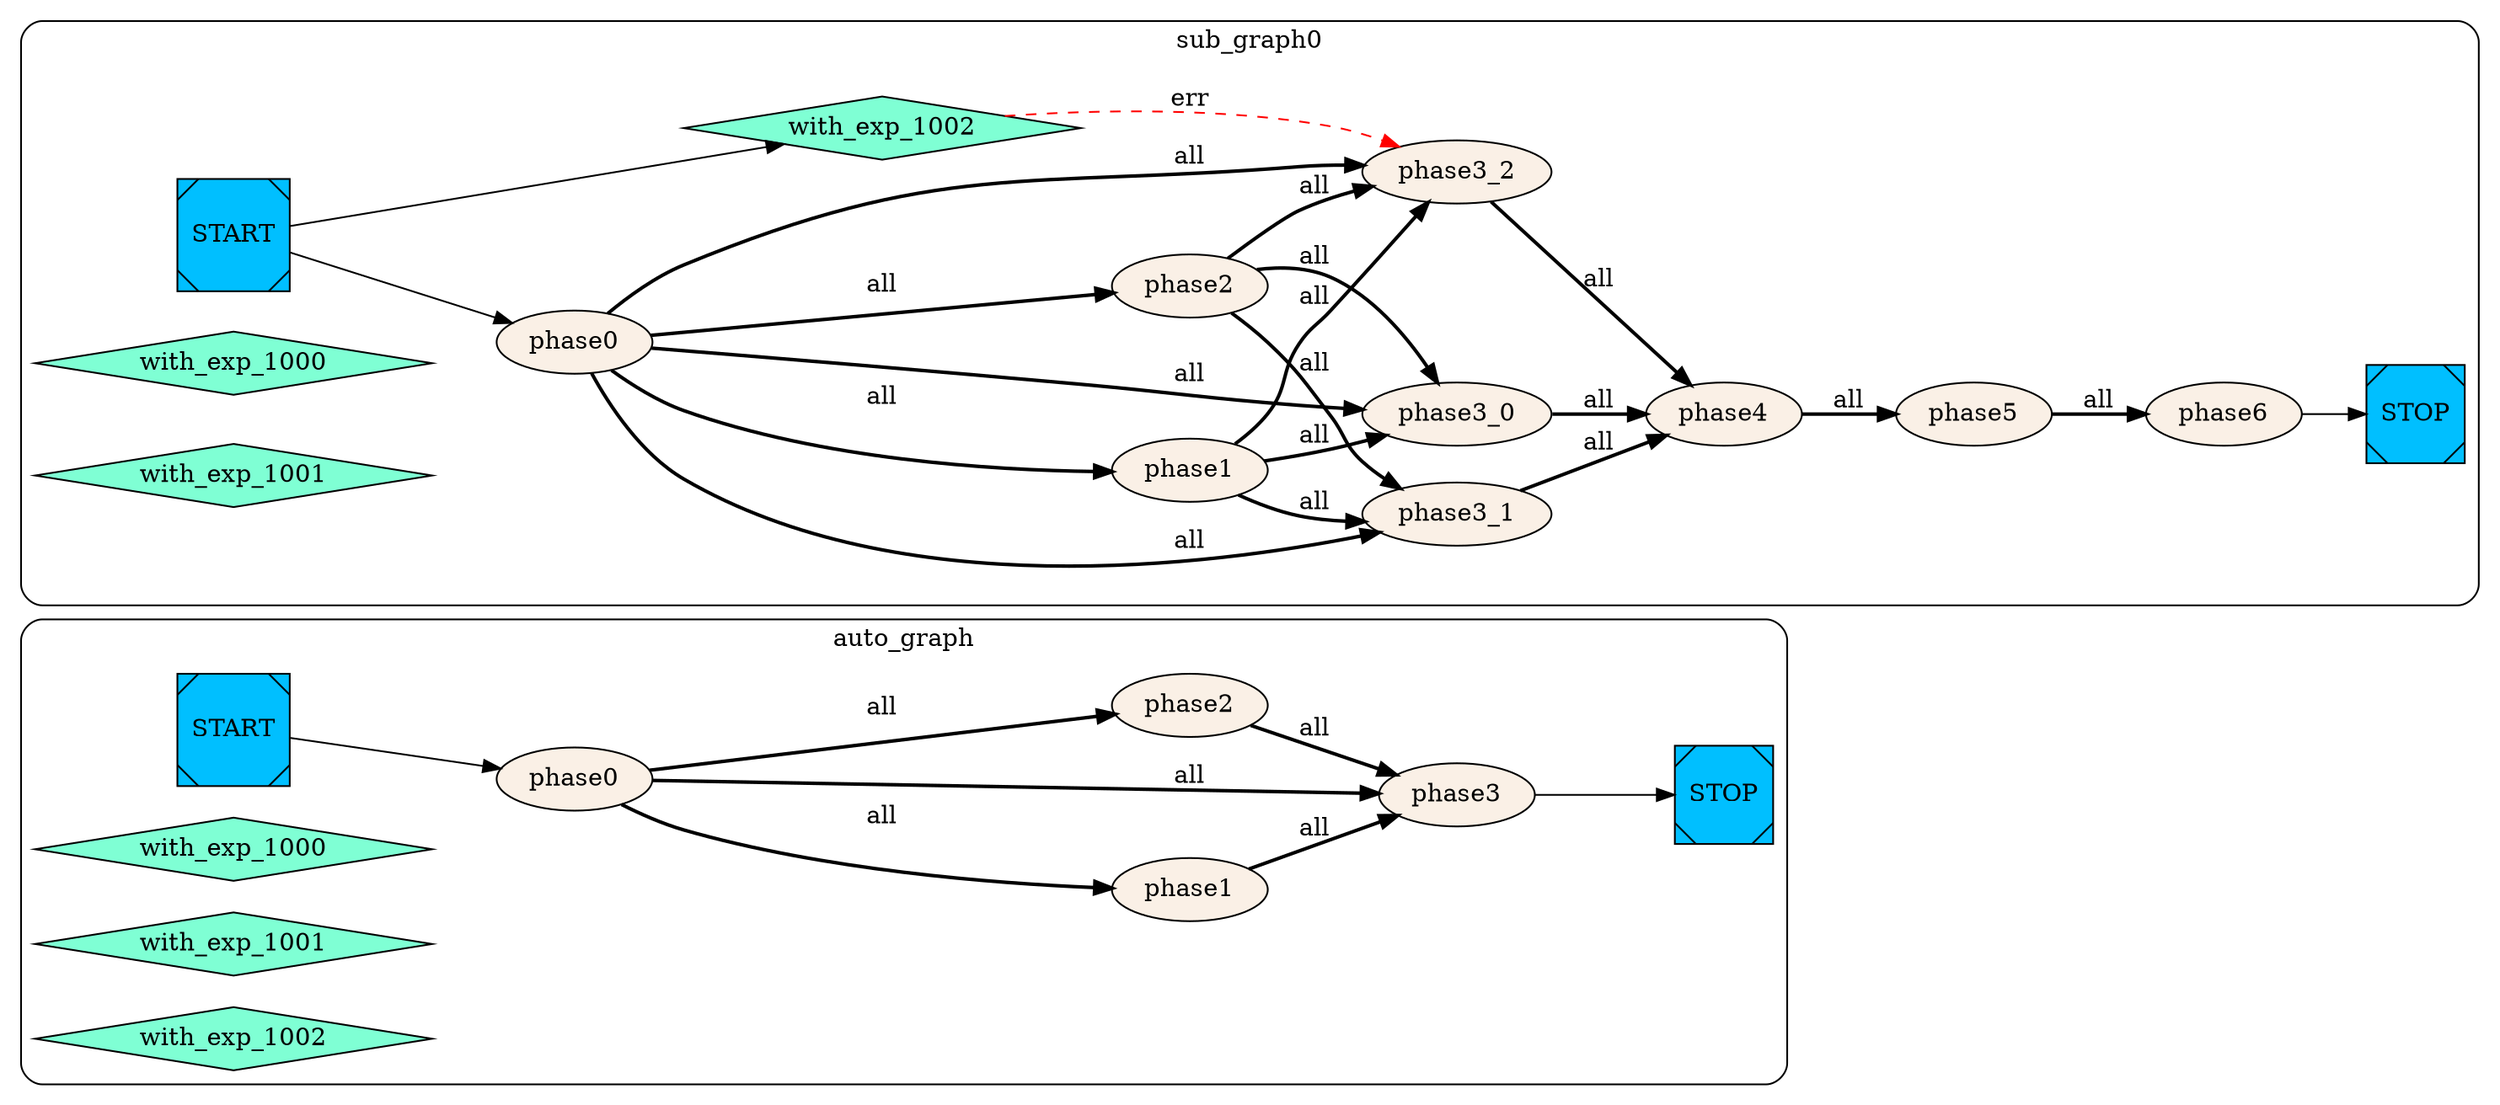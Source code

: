 digraph G {
    rankdir=LR;
  subgraph cluster_auto_graph{
    style = rounded;
    label = "auto_graph";
    auto_graph__START__[color=black fillcolor=deepskyblue style=filled shape=Msquare label="START"];
    auto_graph__STOP__[color=black fillcolor=deepskyblue style=filled shape=Msquare label="STOP"];
    auto_graph_phase0 [label="phase0" color=black fillcolor=linen style=filled];
    auto_graph_phase3 [label="phase3" color=black fillcolor=linen style=filled];
    auto_graph_phase2 [label="phase2" color=black fillcolor=linen style=filled];
    auto_graph_phase1 [label="phase1" color=black fillcolor=linen style=filled];
    auto_graph_with_exp_1000 [label="with_exp_1000" shape=diamond color=black fillcolor=aquamarine style=filled];
    auto_graph_with_exp_1001 [label="with_exp_1001" shape=diamond color=black fillcolor=aquamarine style=filled];
    auto_graph_with_exp_1002 [label="with_exp_1002" shape=diamond color=black fillcolor=aquamarine style=filled];
    auto_graph__START__ -> auto_graph_phase0;
    auto_graph_phase3 -> auto_graph__STOP__    auto_graph_phase2 -> auto_graph_phase3 [style=bold label="all"];
    auto_graph_phase0 -> auto_graph_phase3 [style=bold label="all"];
    auto_graph_phase1 -> auto_graph_phase3 [style=bold label="all"];
    auto_graph_phase0 -> auto_graph_phase2 [style=bold label="all"];
    auto_graph_phase0 -> auto_graph_phase1 [style=bold label="all"];
};
  subgraph cluster_sub_graph0{
    style = rounded;
    label = "sub_graph0";
    sub_graph0__START__[color=black fillcolor=deepskyblue style=filled shape=Msquare label="START"];
    sub_graph0__STOP__[color=black fillcolor=deepskyblue style=filled shape=Msquare label="STOP"];
    sub_graph0_phase6 [label="phase6" color=black fillcolor=linen style=filled];
    sub_graph0_phase5 [label="phase5" color=black fillcolor=linen style=filled];
    sub_graph0_phase4 [label="phase4" color=black fillcolor=linen style=filled];
    sub_graph0_phase1 [label="phase1" color=black fillcolor=linen style=filled];
    sub_graph0_phase2 [label="phase2" color=black fillcolor=linen style=filled];
    sub_graph0_phase3_0 [label="phase3_0" color=black fillcolor=linen style=filled];
    sub_graph0_phase3_1 [label="phase3_1" color=black fillcolor=linen style=filled];
    sub_graph0_phase0 [label="phase0" color=black fillcolor=linen style=filled];
    sub_graph0_phase3_2 [label="phase3_2" color=black fillcolor=linen style=filled];
    sub_graph0_with_exp_1000 [label="with_exp_1000" shape=diamond color=black fillcolor=aquamarine style=filled];
    sub_graph0_with_exp_1001 [label="with_exp_1001" shape=diamond color=black fillcolor=aquamarine style=filled];
    sub_graph0_with_exp_1002 [label="with_exp_1002" shape=diamond color=black fillcolor=aquamarine style=filled];
    sub_graph0_phase6 -> sub_graph0__STOP__    sub_graph0_phase5 -> sub_graph0_phase6 [style=bold label="all"];
    sub_graph0_phase4 -> sub_graph0_phase5 [style=bold label="all"];
    sub_graph0_phase3_2 -> sub_graph0_phase4 [style=bold label="all"];
    sub_graph0_phase3_0 -> sub_graph0_phase4 [style=bold label="all"];
    sub_graph0_phase3_1 -> sub_graph0_phase4 [style=bold label="all"];
    sub_graph0_phase0 -> sub_graph0_phase1 [style=bold label="all"];
    sub_graph0_phase0 -> sub_graph0_phase2 [style=bold label="all"];
    sub_graph0_phase2 -> sub_graph0_phase3_0 [style=bold label="all"];
    sub_graph0_phase0 -> sub_graph0_phase3_0 [style=bold label="all"];
    sub_graph0_phase1 -> sub_graph0_phase3_0 [style=bold label="all"];
    sub_graph0_phase2 -> sub_graph0_phase3_1 [style=bold label="all"];
    sub_graph0_phase0 -> sub_graph0_phase3_1 [style=bold label="all"];
    sub_graph0_phase1 -> sub_graph0_phase3_1 [style=bold label="all"];
    sub_graph0__START__ -> sub_graph0_phase0;
    sub_graph0_with_exp_1002 -> sub_graph0_phase3_2 [style=dashed color=red label="err"];
    sub_graph0__START__ -> sub_graph0_with_exp_1002;
    sub_graph0_phase2 -> sub_graph0_phase3_2 [style=bold label="all"];
    sub_graph0_phase0 -> sub_graph0_phase3_2 [style=bold label="all"];
    sub_graph0_phase1 -> sub_graph0_phase3_2 [style=bold label="all"];
};
}
